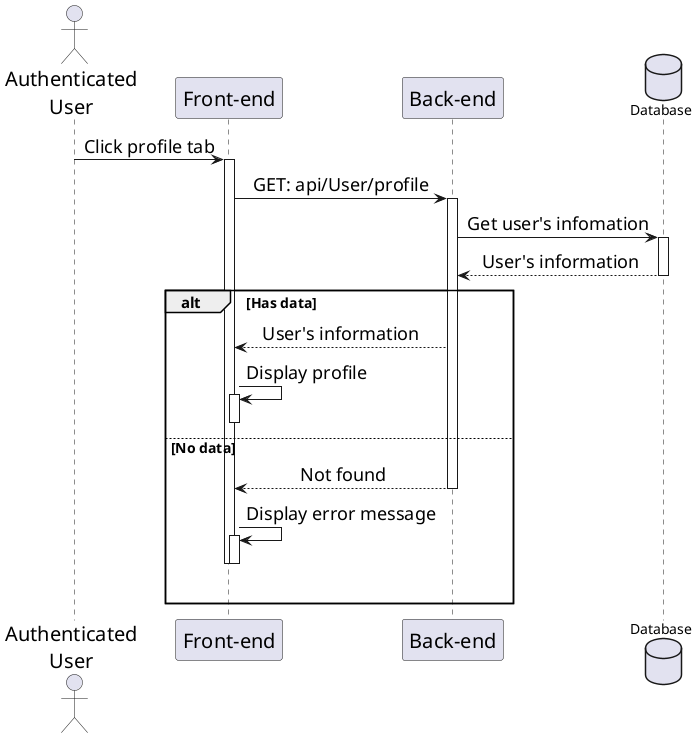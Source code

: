 @startuml Profile
skinparam sequenceMessageAlign center
skinparam sequenceGroupFontSize 14
skinparam sequenceGroupHeaderFontSize 15
skinparam sequence {
    ParticipantFontSize 20
    ActorFontSize 20
    DatabaseFontSize 20
    ArrowFontSize 18
} 
actor "Authenticated\nUser" as user
participant "Front-end" as client
participant "Back-end" as server 
database "Database" as db


user -> client++ : Click profile tab 
client -> server++ : GET: api/User/profile
server -> db++ : Get user's infomation
db --> server : User's information
deactivate

alt Has data
    server --> client : User's information
    client -> client++ : Display profile
    deactivate

else No data
    server --> client : Not found
    deactivate
    client -> client++ : Display error message
    deactivate
    deactivate 
    |||
end 
@enduml